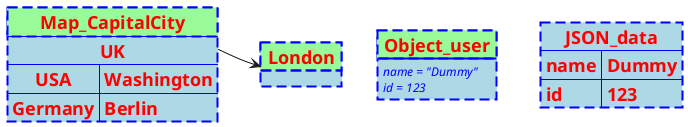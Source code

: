 {
  "sha1": "k5pfra1fjdzbylhlw6k2z0z4ne6h2su",
  "insertion": {
    "when": "2024-10-11T09:30:57.819Z",
    "url": "https://github.com/plantuml/plantuml/issues/1896",
    "user": "plantuml@gmail.com"
  }
}
@startuml
<style>
map {
    BackGroundColor lightblue
    LineColor blue
    FontName Helvetica
    FontColor blue
    FontSize 12
    FontStyle bold
    RoundCorner 20
    LineThickness 2
    LineStyle 10-5
    header {
      BackGroundColor palegreen
      LineColor red
      FontName Helvetica
      FontColor red
      FontSize 18
      FontStyle bold
      RoundCorner 20
      LineThickness 3
      LineStyle 30-5
    }
}

object {
    BackGroundColor lightblue
    LineColor blue
    FontName Helvetica
    FontColor blue
    FontSize 12
    FontStyle italic
    RoundCorner 20
    LineThickness 2
    LineStyle 10-5
    header {
      BackGroundColor palegreen
      LineColor red
      FontName Helvetica
      FontColor red
      FontSize 18
      FontStyle bold
      RoundCorner 20
      LineThickness 3
      LineStyle 30-5
    }
}



json {
    BackGroundColor lightblue
    LineColor blue
    FontName Helvetica
    FontColor blue
    FontSize 12
    FontStyle italic
    RoundCorner 20
    LineThickness 2
    LineStyle 10-5
    header {
      BackGroundColor palegreen
      LineColor red
      FontName Helvetica
      FontColor red
      FontSize 18
      FontStyle bold
      RoundCorner 20
      LineThickness 3
      LineStyle 30-5
    }
}
</style>

object Object_user {
  name = "Dummy"
  id = 123
}

object London

map Map_CapitalCity {
 UK *-> London
 USA => Washington
 Germany => Berlin
}

json "JSON_data" as j {
  "name" : "Dummy",
  "id" : 123
}
@enduml
